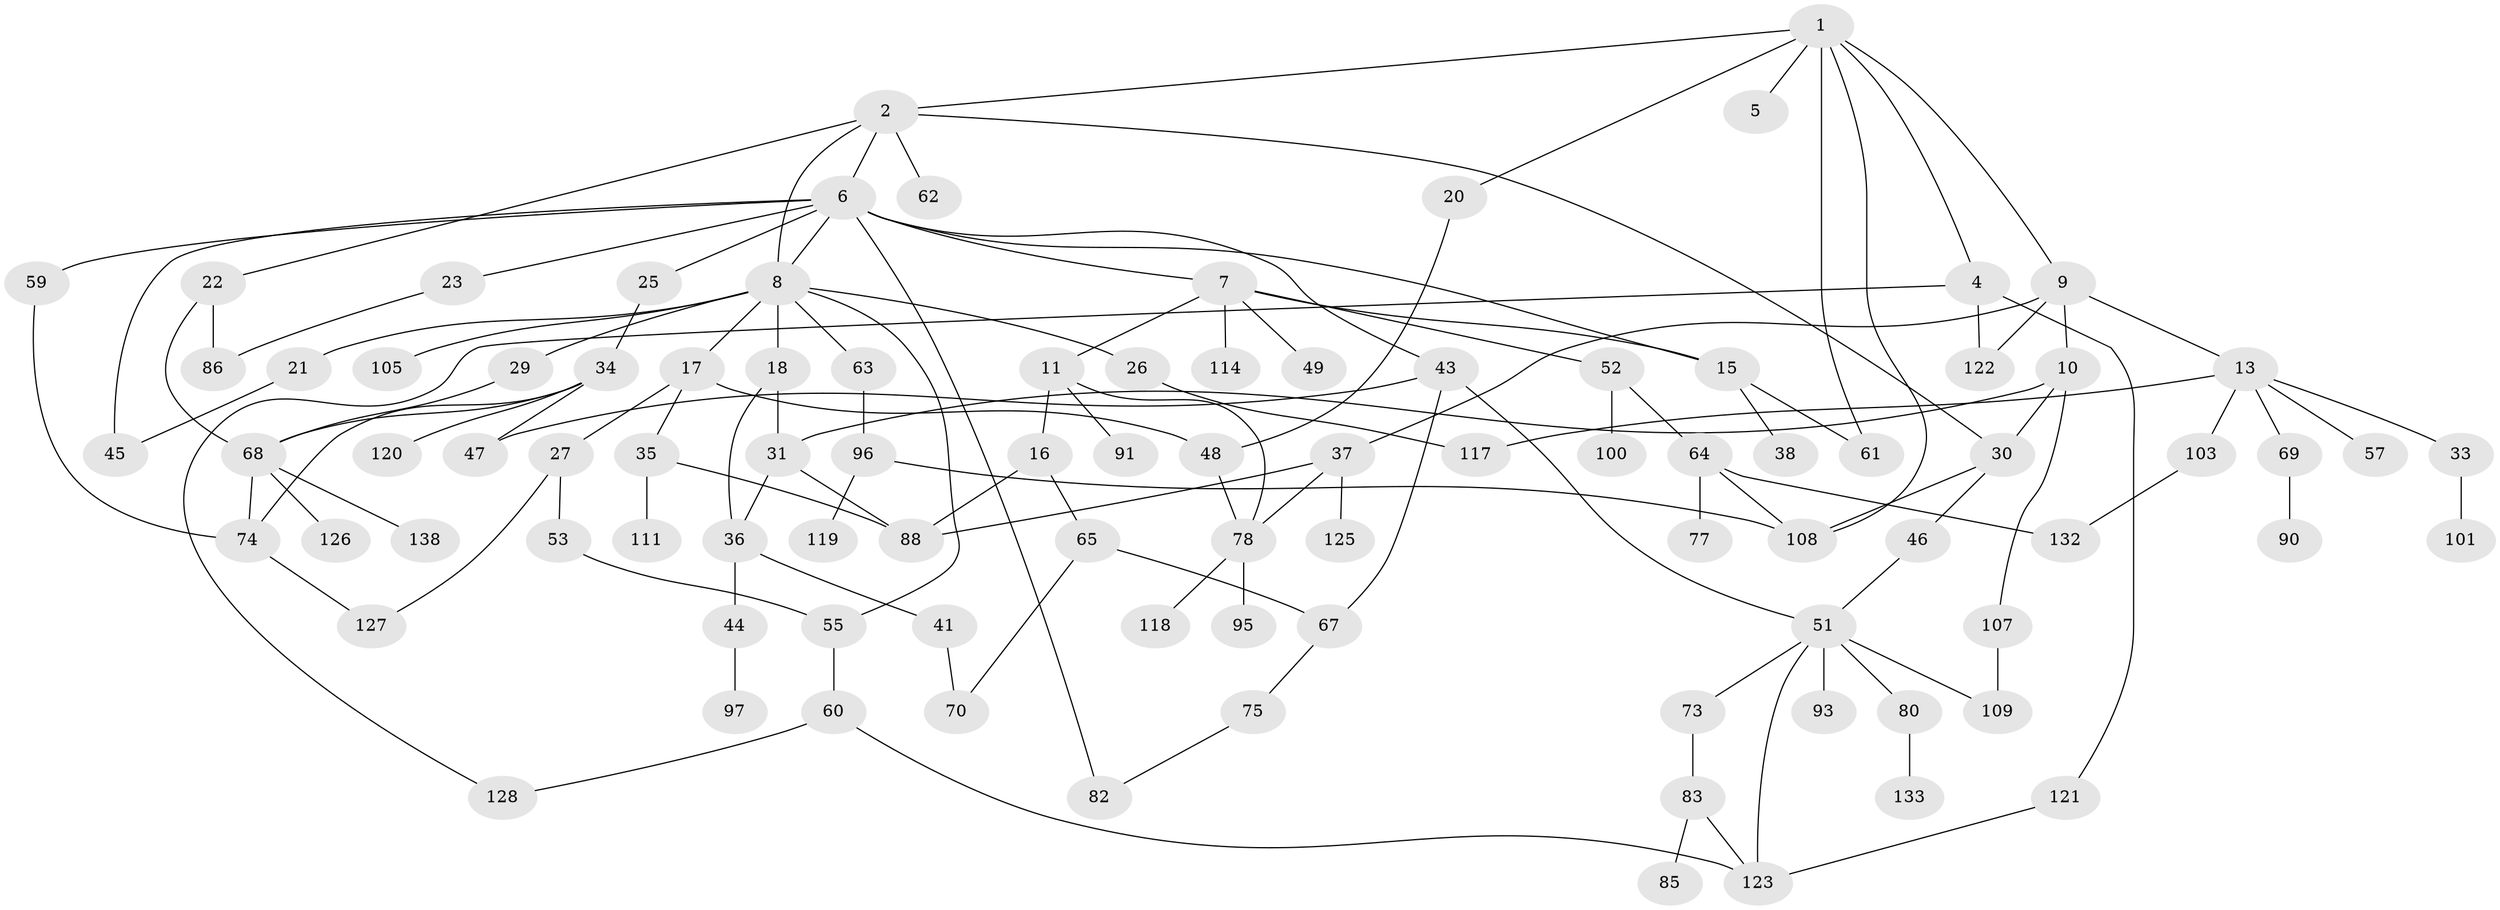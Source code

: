 // original degree distribution, {6: 0.014492753623188406, 4: 0.10869565217391304, 5: 0.050724637681159424, 1: 0.2463768115942029, 7: 0.014492753623188406, 9: 0.007246376811594203, 2: 0.35507246376811596, 3: 0.2028985507246377}
// Generated by graph-tools (version 1.1) at 2025/41/03/06/25 10:41:27]
// undirected, 95 vertices, 130 edges
graph export_dot {
graph [start="1"]
  node [color=gray90,style=filled];
  1 [super="+28"];
  2 [super="+3"];
  4 [super="+66"];
  5;
  6 [super="+14"];
  7 [super="+40"];
  8 [super="+19"];
  9 [super="+56"];
  10 [super="+24"];
  11 [super="+12"];
  13 [super="+42"];
  15;
  16 [super="+113"];
  17 [super="+32"];
  18 [super="+104"];
  20 [super="+112"];
  21;
  22;
  23 [super="+50"];
  25;
  26 [super="+79"];
  27 [super="+58"];
  29;
  30 [super="+92"];
  31 [super="+98"];
  33;
  34 [super="+39"];
  35 [super="+102"];
  36;
  37 [super="+72"];
  38;
  41;
  43 [super="+94"];
  44;
  45;
  46;
  47;
  48;
  49;
  51 [super="+54"];
  52;
  53;
  55 [super="+115"];
  57;
  59;
  60 [super="+89"];
  61;
  62;
  63;
  64 [super="+76"];
  65 [super="+84"];
  67;
  68 [super="+81"];
  69 [super="+71"];
  70;
  73 [super="+87"];
  74 [super="+116"];
  75;
  77;
  78 [super="+99"];
  80;
  82 [super="+110"];
  83 [super="+131"];
  85;
  86 [super="+129"];
  88;
  90;
  91;
  93;
  95;
  96;
  97;
  100;
  101;
  103 [super="+106"];
  105;
  107;
  108 [super="+136"];
  109 [super="+137"];
  111;
  114;
  117 [super="+134"];
  118;
  119;
  120;
  121 [super="+124"];
  122;
  123 [super="+130"];
  125;
  126;
  127;
  128;
  132;
  133 [super="+135"];
  138;
  1 -- 2;
  1 -- 4;
  1 -- 5;
  1 -- 9;
  1 -- 20;
  1 -- 108;
  1 -- 61;
  2 -- 6;
  2 -- 62;
  2 -- 22;
  2 -- 30;
  2 -- 8;
  4 -- 121;
  4 -- 122;
  4 -- 128;
  6 -- 7;
  6 -- 8;
  6 -- 23;
  6 -- 59;
  6 -- 82;
  6 -- 25;
  6 -- 43;
  6 -- 45;
  6 -- 15;
  7 -- 11;
  7 -- 49;
  7 -- 15;
  7 -- 114;
  7 -- 52;
  8 -- 17;
  8 -- 18;
  8 -- 21;
  8 -- 26;
  8 -- 29;
  8 -- 55;
  8 -- 63;
  8 -- 105;
  9 -- 10;
  9 -- 13;
  9 -- 37;
  9 -- 122;
  10 -- 107;
  10 -- 31;
  10 -- 30;
  11 -- 16;
  11 -- 91;
  11 -- 78;
  13 -- 33;
  13 -- 69;
  13 -- 103;
  13 -- 57;
  13 -- 117;
  15 -- 38;
  15 -- 61;
  16 -- 65;
  16 -- 88;
  17 -- 27;
  17 -- 48;
  17 -- 35;
  18 -- 31;
  18 -- 36;
  20 -- 48;
  21 -- 45;
  22 -- 86;
  22 -- 68;
  23 -- 86;
  25 -- 34;
  26 -- 117;
  27 -- 53;
  27 -- 127;
  29 -- 68;
  30 -- 46;
  30 -- 108;
  31 -- 36;
  31 -- 88;
  33 -- 101;
  34 -- 47;
  34 -- 120;
  34 -- 68;
  34 -- 74;
  35 -- 88;
  35 -- 111;
  36 -- 41;
  36 -- 44;
  37 -- 125;
  37 -- 88;
  37 -- 78;
  41 -- 70;
  43 -- 67;
  43 -- 47;
  43 -- 51;
  44 -- 97;
  46 -- 51;
  48 -- 78;
  51 -- 73;
  51 -- 80;
  51 -- 93;
  51 -- 109;
  51 -- 123;
  52 -- 64;
  52 -- 100;
  53 -- 55;
  55 -- 60;
  59 -- 74;
  60 -- 128;
  60 -- 123;
  63 -- 96;
  64 -- 77;
  64 -- 132;
  64 -- 108;
  65 -- 70;
  65 -- 67;
  67 -- 75;
  68 -- 138;
  68 -- 126;
  68 -- 74;
  69 -- 90;
  73 -- 83;
  74 -- 127;
  75 -- 82;
  78 -- 95;
  78 -- 118;
  80 -- 133;
  83 -- 85;
  83 -- 123;
  96 -- 108;
  96 -- 119;
  103 -- 132;
  107 -- 109;
  121 -- 123;
}
